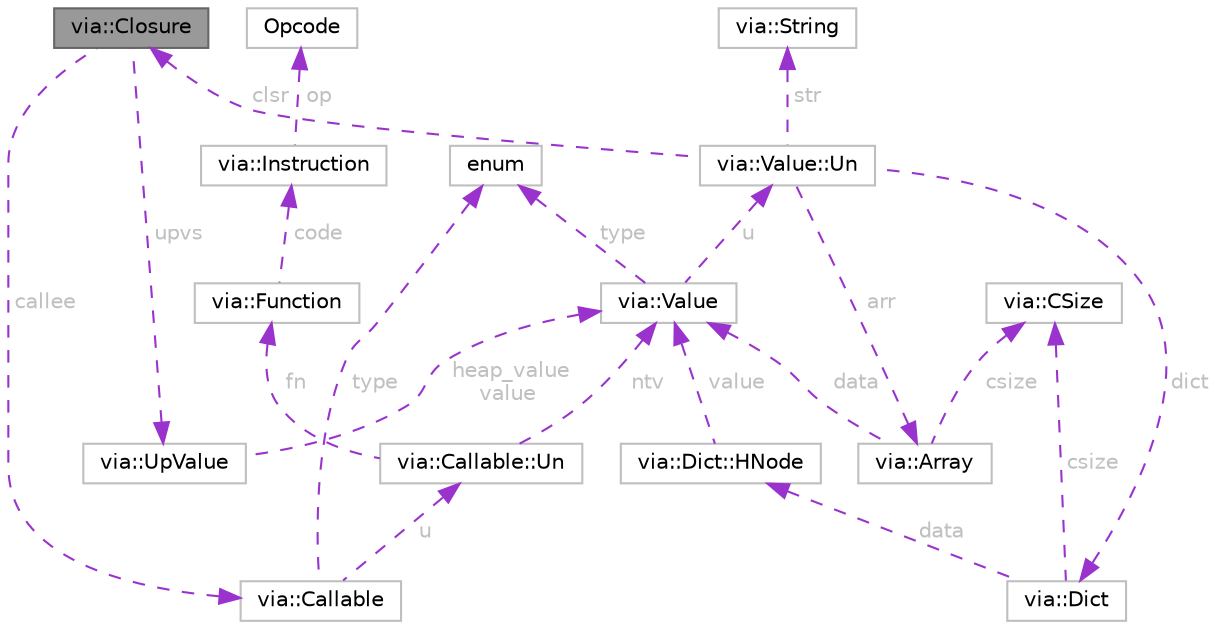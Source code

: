 digraph "via::Closure"
{
 // LATEX_PDF_SIZE
  bgcolor="transparent";
  edge [fontname=Helvetica,fontsize=10,labelfontname=Helvetica,labelfontsize=10];
  node [fontname=Helvetica,fontsize=10,shape=box,height=0.2,width=0.4];
  Node1 [id="Node000001",label="via::Closure",height=0.2,width=0.4,color="gray40", fillcolor="grey60", style="filled", fontcolor="black",tooltip=" "];
  Node2 -> Node1 [id="edge21_Node000001_Node000002",dir="back",color="darkorchid3",style="dashed",tooltip=" ",label=" callee",fontcolor="grey" ];
  Node2 [id="Node000002",label="via::Callable",height=0.2,width=0.4,color="grey75", fillcolor="white", style="filled",URL="$structvia_1_1Callable.html",tooltip=" "];
  Node3 -> Node2 [id="edge22_Node000002_Node000003",dir="back",color="darkorchid3",style="dashed",tooltip=" ",label=" type",fontcolor="grey" ];
  Node3 [id="Node000003",label="enum",height=0.2,width=0.4,color="grey75", fillcolor="white", style="filled",tooltip=" "];
  Node4 -> Node2 [id="edge23_Node000002_Node000004",dir="back",color="darkorchid3",style="dashed",tooltip=" ",label=" u",fontcolor="grey" ];
  Node4 [id="Node000004",label="via::Callable::Un",height=0.2,width=0.4,color="grey75", fillcolor="white", style="filled",URL="$unionvia_1_1Callable_1_1Un.html",tooltip=" "];
  Node5 -> Node4 [id="edge24_Node000004_Node000005",dir="back",color="darkorchid3",style="dashed",tooltip=" ",label=" fn",fontcolor="grey" ];
  Node5 [id="Node000005",label="via::Function",height=0.2,width=0.4,color="grey75", fillcolor="white", style="filled",URL="$structvia_1_1Function.html",tooltip=" "];
  Node6 -> Node5 [id="edge25_Node000005_Node000006",dir="back",color="darkorchid3",style="dashed",tooltip=" ",label=" code",fontcolor="grey" ];
  Node6 [id="Node000006",label="via::Instruction",height=0.2,width=0.4,color="grey75", fillcolor="white", style="filled",URL="$structvia_1_1Instruction.html",tooltip=" "];
  Node7 -> Node6 [id="edge26_Node000006_Node000007",dir="back",color="darkorchid3",style="dashed",tooltip=" ",label=" op",fontcolor="grey" ];
  Node7 [id="Node000007",label="Opcode",height=0.2,width=0.4,color="grey75", fillcolor="white", style="filled",tooltip=" "];
  Node8 -> Node4 [id="edge27_Node000004_Node000008",dir="back",color="darkorchid3",style="dashed",tooltip=" ",label=" ntv",fontcolor="grey" ];
  Node8 [id="Node000008",label="via::Value",height=0.2,width=0.4,color="grey75", fillcolor="white", style="filled",URL="$structvia_1_1Value.html",tooltip=" "];
  Node3 -> Node8 [id="edge28_Node000008_Node000003",dir="back",color="darkorchid3",style="dashed",tooltip=" ",label=" type",fontcolor="grey" ];
  Node9 -> Node8 [id="edge29_Node000008_Node000009",dir="back",color="darkorchid3",style="dashed",tooltip=" ",label=" u",fontcolor="grey" ];
  Node9 [id="Node000009",label="via::Value::Un",height=0.2,width=0.4,color="grey75", fillcolor="white", style="filled",URL="$unionvia_1_1Value_1_1Un.html",tooltip=" "];
  Node10 -> Node9 [id="edge30_Node000009_Node000010",dir="back",color="darkorchid3",style="dashed",tooltip=" ",label=" str",fontcolor="grey" ];
  Node10 [id="Node000010",label="via::String",height=0.2,width=0.4,color="grey75", fillcolor="white", style="filled",URL="$structvia_1_1String.html",tooltip=" "];
  Node11 -> Node9 [id="edge31_Node000009_Node000011",dir="back",color="darkorchid3",style="dashed",tooltip=" ",label=" arr",fontcolor="grey" ];
  Node11 [id="Node000011",label="via::Array",height=0.2,width=0.4,color="grey75", fillcolor="white", style="filled",URL="$structvia_1_1Array.html",tooltip=" "];
  Node8 -> Node11 [id="edge32_Node000011_Node000008",dir="back",color="darkorchid3",style="dashed",tooltip=" ",label=" data",fontcolor="grey" ];
  Node12 -> Node11 [id="edge33_Node000011_Node000012",dir="back",color="darkorchid3",style="dashed",tooltip=" ",label=" csize",fontcolor="grey" ];
  Node12 [id="Node000012",label="via::CSize",height=0.2,width=0.4,color="grey75", fillcolor="white", style="filled",URL="$structvia_1_1CSize.html",tooltip=" "];
  Node13 -> Node9 [id="edge34_Node000009_Node000013",dir="back",color="darkorchid3",style="dashed",tooltip=" ",label=" dict",fontcolor="grey" ];
  Node13 [id="Node000013",label="via::Dict",height=0.2,width=0.4,color="grey75", fillcolor="white", style="filled",URL="$structvia_1_1Dict.html",tooltip=" "];
  Node14 -> Node13 [id="edge35_Node000013_Node000014",dir="back",color="darkorchid3",style="dashed",tooltip=" ",label=" data",fontcolor="grey" ];
  Node14 [id="Node000014",label="via::Dict::HNode",height=0.2,width=0.4,color="grey75", fillcolor="white", style="filled",URL="$structvia_1_1Dict_1_1HNode.html",tooltip=" "];
  Node8 -> Node14 [id="edge36_Node000014_Node000008",dir="back",color="darkorchid3",style="dashed",tooltip=" ",label=" value",fontcolor="grey" ];
  Node12 -> Node13 [id="edge37_Node000013_Node000012",dir="back",color="darkorchid3",style="dashed",tooltip=" ",label=" csize",fontcolor="grey" ];
  Node1 -> Node9 [id="edge38_Node000009_Node000001",dir="back",color="darkorchid3",style="dashed",tooltip=" ",label=" clsr",fontcolor="grey" ];
  Node15 -> Node1 [id="edge39_Node000001_Node000015",dir="back",color="darkorchid3",style="dashed",tooltip=" ",label=" upvs",fontcolor="grey" ];
  Node15 [id="Node000015",label="via::UpValue",height=0.2,width=0.4,color="grey75", fillcolor="white", style="filled",URL="$structvia_1_1UpValue.html",tooltip=" "];
  Node8 -> Node15 [id="edge40_Node000015_Node000008",dir="back",color="darkorchid3",style="dashed",tooltip=" ",label=" heap_value\nvalue",fontcolor="grey" ];
}
